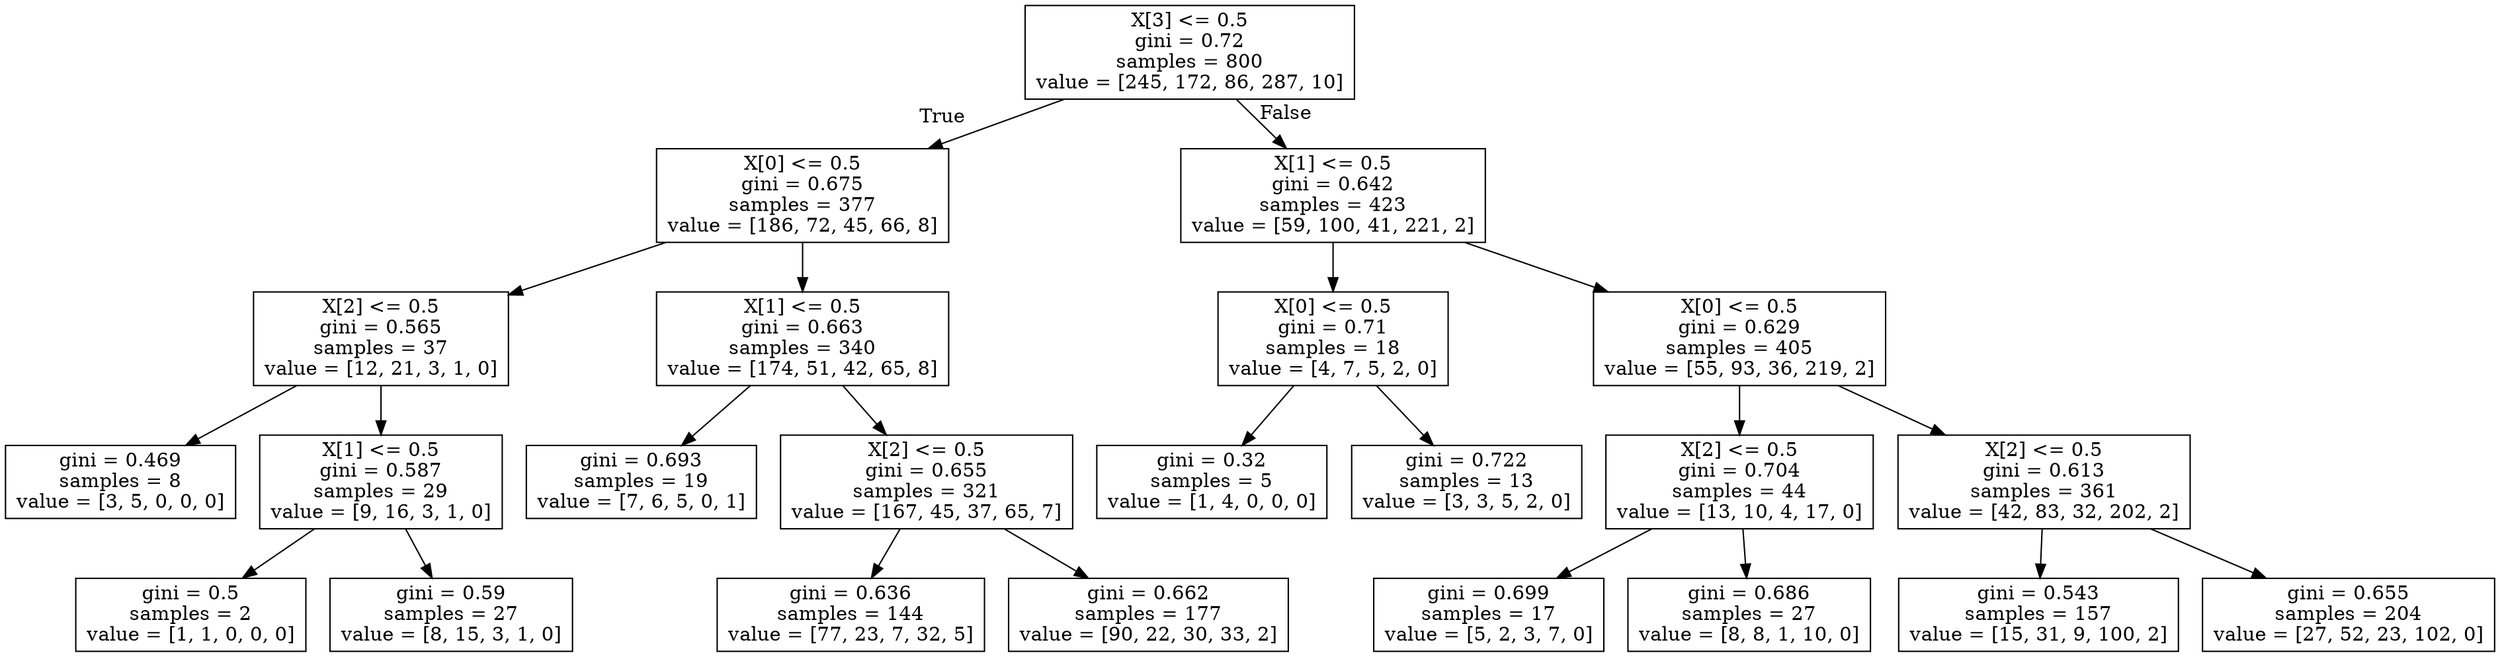 digraph Tree {
node [shape=box] ;
0 [label="X[3] <= 0.5\ngini = 0.72\nsamples = 800\nvalue = [245, 172, 86, 287, 10]"] ;
1 [label="X[0] <= 0.5\ngini = 0.675\nsamples = 377\nvalue = [186, 72, 45, 66, 8]"] ;
0 -> 1 [labeldistance=2.5, labelangle=45, headlabel="True"] ;
2 [label="X[2] <= 0.5\ngini = 0.565\nsamples = 37\nvalue = [12, 21, 3, 1, 0]"] ;
1 -> 2 ;
3 [label="gini = 0.469\nsamples = 8\nvalue = [3, 5, 0, 0, 0]"] ;
2 -> 3 ;
4 [label="X[1] <= 0.5\ngini = 0.587\nsamples = 29\nvalue = [9, 16, 3, 1, 0]"] ;
2 -> 4 ;
5 [label="gini = 0.5\nsamples = 2\nvalue = [1, 1, 0, 0, 0]"] ;
4 -> 5 ;
6 [label="gini = 0.59\nsamples = 27\nvalue = [8, 15, 3, 1, 0]"] ;
4 -> 6 ;
7 [label="X[1] <= 0.5\ngini = 0.663\nsamples = 340\nvalue = [174, 51, 42, 65, 8]"] ;
1 -> 7 ;
8 [label="gini = 0.693\nsamples = 19\nvalue = [7, 6, 5, 0, 1]"] ;
7 -> 8 ;
9 [label="X[2] <= 0.5\ngini = 0.655\nsamples = 321\nvalue = [167, 45, 37, 65, 7]"] ;
7 -> 9 ;
10 [label="gini = 0.636\nsamples = 144\nvalue = [77, 23, 7, 32, 5]"] ;
9 -> 10 ;
11 [label="gini = 0.662\nsamples = 177\nvalue = [90, 22, 30, 33, 2]"] ;
9 -> 11 ;
12 [label="X[1] <= 0.5\ngini = 0.642\nsamples = 423\nvalue = [59, 100, 41, 221, 2]"] ;
0 -> 12 [labeldistance=2.5, labelangle=-45, headlabel="False"] ;
13 [label="X[0] <= 0.5\ngini = 0.71\nsamples = 18\nvalue = [4, 7, 5, 2, 0]"] ;
12 -> 13 ;
14 [label="gini = 0.32\nsamples = 5\nvalue = [1, 4, 0, 0, 0]"] ;
13 -> 14 ;
15 [label="gini = 0.722\nsamples = 13\nvalue = [3, 3, 5, 2, 0]"] ;
13 -> 15 ;
16 [label="X[0] <= 0.5\ngini = 0.629\nsamples = 405\nvalue = [55, 93, 36, 219, 2]"] ;
12 -> 16 ;
17 [label="X[2] <= 0.5\ngini = 0.704\nsamples = 44\nvalue = [13, 10, 4, 17, 0]"] ;
16 -> 17 ;
18 [label="gini = 0.699\nsamples = 17\nvalue = [5, 2, 3, 7, 0]"] ;
17 -> 18 ;
19 [label="gini = 0.686\nsamples = 27\nvalue = [8, 8, 1, 10, 0]"] ;
17 -> 19 ;
20 [label="X[2] <= 0.5\ngini = 0.613\nsamples = 361\nvalue = [42, 83, 32, 202, 2]"] ;
16 -> 20 ;
21 [label="gini = 0.543\nsamples = 157\nvalue = [15, 31, 9, 100, 2]"] ;
20 -> 21 ;
22 [label="gini = 0.655\nsamples = 204\nvalue = [27, 52, 23, 102, 0]"] ;
20 -> 22 ;
}